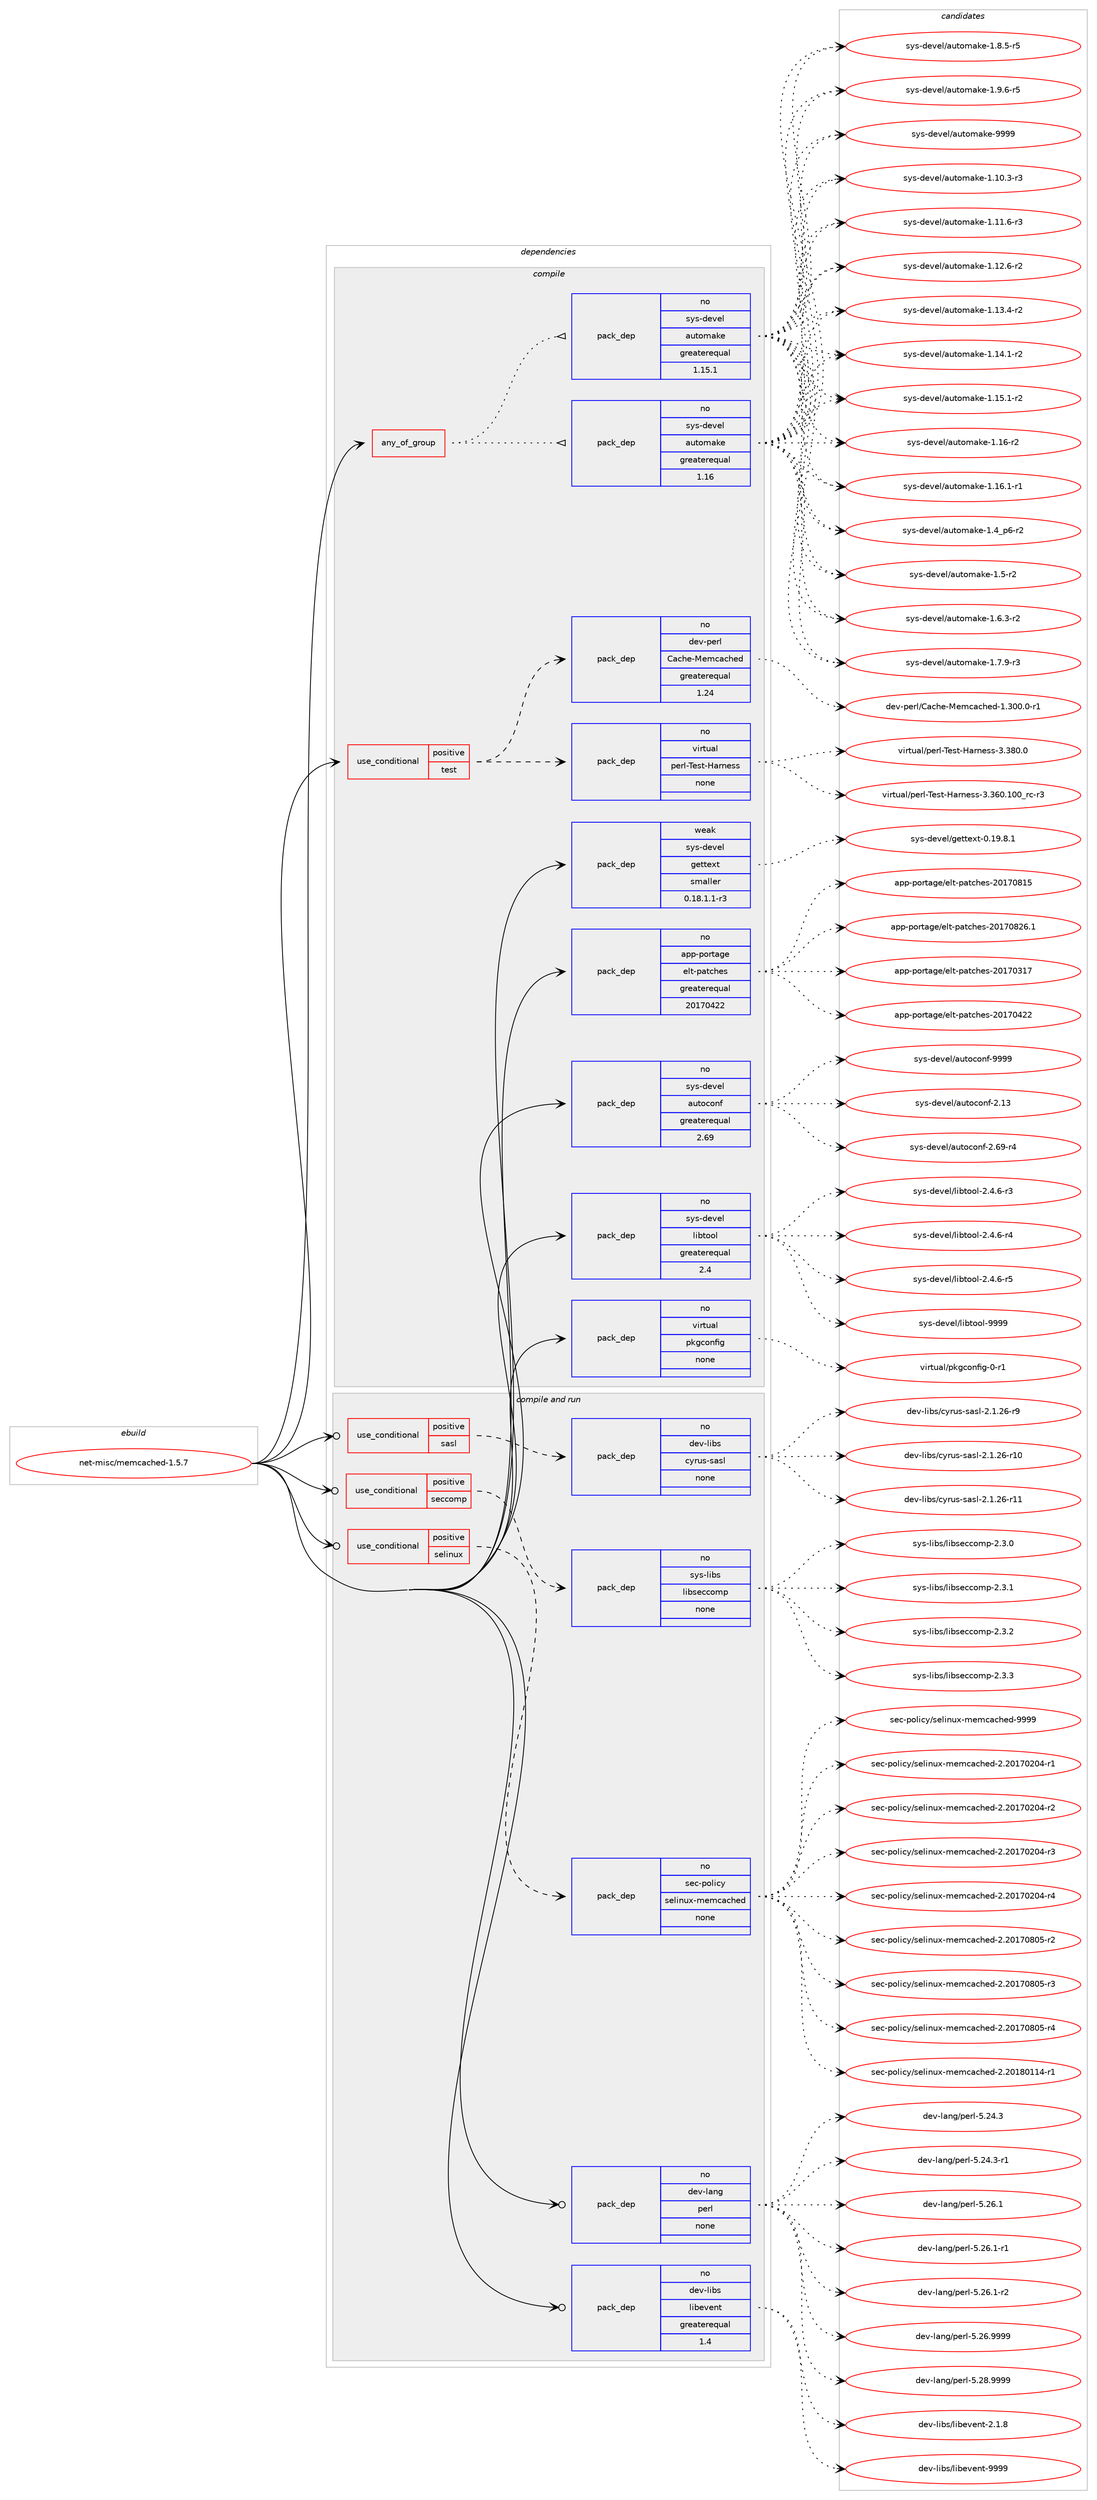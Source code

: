 digraph prolog {

# *************
# Graph options
# *************

newrank=true;
concentrate=true;
compound=true;
graph [rankdir=LR,fontname=Helvetica,fontsize=10,ranksep=1.5];#, ranksep=2.5, nodesep=0.2];
edge  [arrowhead=vee];
node  [fontname=Helvetica,fontsize=10];

# **********
# The ebuild
# **********

subgraph cluster_leftcol {
color=gray;
rank=same;
label=<<i>ebuild</i>>;
id [label="net-misc/memcached-1.5.7", color=red, width=4, href="../net-misc/memcached-1.5.7.svg"];
}

# ****************
# The dependencies
# ****************

subgraph cluster_midcol {
color=gray;
label=<<i>dependencies</i>>;
subgraph cluster_compile {
fillcolor="#eeeeee";
style=filled;
label=<<i>compile</i>>;
subgraph any32 {
dependency1281 [label=<<TABLE BORDER="0" CELLBORDER="1" CELLSPACING="0" CELLPADDING="4"><TR><TD CELLPADDING="10">any_of_group</TD></TR></TABLE>>, shape=none, color=red];subgraph pack893 {
dependency1282 [label=<<TABLE BORDER="0" CELLBORDER="1" CELLSPACING="0" CELLPADDING="4" WIDTH="220"><TR><TD ROWSPAN="6" CELLPADDING="30">pack_dep</TD></TR><TR><TD WIDTH="110">no</TD></TR><TR><TD>sys-devel</TD></TR><TR><TD>automake</TD></TR><TR><TD>greaterequal</TD></TR><TR><TD>1.16</TD></TR></TABLE>>, shape=none, color=blue];
}
dependency1281:e -> dependency1282:w [weight=20,style="dotted",arrowhead="oinv"];
subgraph pack894 {
dependency1283 [label=<<TABLE BORDER="0" CELLBORDER="1" CELLSPACING="0" CELLPADDING="4" WIDTH="220"><TR><TD ROWSPAN="6" CELLPADDING="30">pack_dep</TD></TR><TR><TD WIDTH="110">no</TD></TR><TR><TD>sys-devel</TD></TR><TR><TD>automake</TD></TR><TR><TD>greaterequal</TD></TR><TR><TD>1.15.1</TD></TR></TABLE>>, shape=none, color=blue];
}
dependency1281:e -> dependency1283:w [weight=20,style="dotted",arrowhead="oinv"];
}
id:e -> dependency1281:w [weight=20,style="solid",arrowhead="vee"];
subgraph cond358 {
dependency1284 [label=<<TABLE BORDER="0" CELLBORDER="1" CELLSPACING="0" CELLPADDING="4"><TR><TD ROWSPAN="3" CELLPADDING="10">use_conditional</TD></TR><TR><TD>positive</TD></TR><TR><TD>test</TD></TR></TABLE>>, shape=none, color=red];
subgraph pack895 {
dependency1285 [label=<<TABLE BORDER="0" CELLBORDER="1" CELLSPACING="0" CELLPADDING="4" WIDTH="220"><TR><TD ROWSPAN="6" CELLPADDING="30">pack_dep</TD></TR><TR><TD WIDTH="110">no</TD></TR><TR><TD>virtual</TD></TR><TR><TD>perl-Test-Harness</TD></TR><TR><TD>none</TD></TR><TR><TD></TD></TR></TABLE>>, shape=none, color=blue];
}
dependency1284:e -> dependency1285:w [weight=20,style="dashed",arrowhead="vee"];
subgraph pack896 {
dependency1286 [label=<<TABLE BORDER="0" CELLBORDER="1" CELLSPACING="0" CELLPADDING="4" WIDTH="220"><TR><TD ROWSPAN="6" CELLPADDING="30">pack_dep</TD></TR><TR><TD WIDTH="110">no</TD></TR><TR><TD>dev-perl</TD></TR><TR><TD>Cache-Memcached</TD></TR><TR><TD>greaterequal</TD></TR><TR><TD>1.24</TD></TR></TABLE>>, shape=none, color=blue];
}
dependency1284:e -> dependency1286:w [weight=20,style="dashed",arrowhead="vee"];
}
id:e -> dependency1284:w [weight=20,style="solid",arrowhead="vee"];
subgraph pack897 {
dependency1287 [label=<<TABLE BORDER="0" CELLBORDER="1" CELLSPACING="0" CELLPADDING="4" WIDTH="220"><TR><TD ROWSPAN="6" CELLPADDING="30">pack_dep</TD></TR><TR><TD WIDTH="110">no</TD></TR><TR><TD>app-portage</TD></TR><TR><TD>elt-patches</TD></TR><TR><TD>greaterequal</TD></TR><TR><TD>20170422</TD></TR></TABLE>>, shape=none, color=blue];
}
id:e -> dependency1287:w [weight=20,style="solid",arrowhead="vee"];
subgraph pack898 {
dependency1288 [label=<<TABLE BORDER="0" CELLBORDER="1" CELLSPACING="0" CELLPADDING="4" WIDTH="220"><TR><TD ROWSPAN="6" CELLPADDING="30">pack_dep</TD></TR><TR><TD WIDTH="110">no</TD></TR><TR><TD>sys-devel</TD></TR><TR><TD>autoconf</TD></TR><TR><TD>greaterequal</TD></TR><TR><TD>2.69</TD></TR></TABLE>>, shape=none, color=blue];
}
id:e -> dependency1288:w [weight=20,style="solid",arrowhead="vee"];
subgraph pack899 {
dependency1289 [label=<<TABLE BORDER="0" CELLBORDER="1" CELLSPACING="0" CELLPADDING="4" WIDTH="220"><TR><TD ROWSPAN="6" CELLPADDING="30">pack_dep</TD></TR><TR><TD WIDTH="110">no</TD></TR><TR><TD>sys-devel</TD></TR><TR><TD>libtool</TD></TR><TR><TD>greaterequal</TD></TR><TR><TD>2.4</TD></TR></TABLE>>, shape=none, color=blue];
}
id:e -> dependency1289:w [weight=20,style="solid",arrowhead="vee"];
subgraph pack900 {
dependency1290 [label=<<TABLE BORDER="0" CELLBORDER="1" CELLSPACING="0" CELLPADDING="4" WIDTH="220"><TR><TD ROWSPAN="6" CELLPADDING="30">pack_dep</TD></TR><TR><TD WIDTH="110">no</TD></TR><TR><TD>virtual</TD></TR><TR><TD>pkgconfig</TD></TR><TR><TD>none</TD></TR><TR><TD></TD></TR></TABLE>>, shape=none, color=blue];
}
id:e -> dependency1290:w [weight=20,style="solid",arrowhead="vee"];
subgraph pack901 {
dependency1291 [label=<<TABLE BORDER="0" CELLBORDER="1" CELLSPACING="0" CELLPADDING="4" WIDTH="220"><TR><TD ROWSPAN="6" CELLPADDING="30">pack_dep</TD></TR><TR><TD WIDTH="110">weak</TD></TR><TR><TD>sys-devel</TD></TR><TR><TD>gettext</TD></TR><TR><TD>smaller</TD></TR><TR><TD>0.18.1.1-r3</TD></TR></TABLE>>, shape=none, color=blue];
}
id:e -> dependency1291:w [weight=20,style="solid",arrowhead="vee"];
}
subgraph cluster_compileandrun {
fillcolor="#eeeeee";
style=filled;
label=<<i>compile and run</i>>;
subgraph cond359 {
dependency1292 [label=<<TABLE BORDER="0" CELLBORDER="1" CELLSPACING="0" CELLPADDING="4"><TR><TD ROWSPAN="3" CELLPADDING="10">use_conditional</TD></TR><TR><TD>positive</TD></TR><TR><TD>sasl</TD></TR></TABLE>>, shape=none, color=red];
subgraph pack902 {
dependency1293 [label=<<TABLE BORDER="0" CELLBORDER="1" CELLSPACING="0" CELLPADDING="4" WIDTH="220"><TR><TD ROWSPAN="6" CELLPADDING="30">pack_dep</TD></TR><TR><TD WIDTH="110">no</TD></TR><TR><TD>dev-libs</TD></TR><TR><TD>cyrus-sasl</TD></TR><TR><TD>none</TD></TR><TR><TD></TD></TR></TABLE>>, shape=none, color=blue];
}
dependency1292:e -> dependency1293:w [weight=20,style="dashed",arrowhead="vee"];
}
id:e -> dependency1292:w [weight=20,style="solid",arrowhead="odotvee"];
subgraph cond360 {
dependency1294 [label=<<TABLE BORDER="0" CELLBORDER="1" CELLSPACING="0" CELLPADDING="4"><TR><TD ROWSPAN="3" CELLPADDING="10">use_conditional</TD></TR><TR><TD>positive</TD></TR><TR><TD>seccomp</TD></TR></TABLE>>, shape=none, color=red];
subgraph pack903 {
dependency1295 [label=<<TABLE BORDER="0" CELLBORDER="1" CELLSPACING="0" CELLPADDING="4" WIDTH="220"><TR><TD ROWSPAN="6" CELLPADDING="30">pack_dep</TD></TR><TR><TD WIDTH="110">no</TD></TR><TR><TD>sys-libs</TD></TR><TR><TD>libseccomp</TD></TR><TR><TD>none</TD></TR><TR><TD></TD></TR></TABLE>>, shape=none, color=blue];
}
dependency1294:e -> dependency1295:w [weight=20,style="dashed",arrowhead="vee"];
}
id:e -> dependency1294:w [weight=20,style="solid",arrowhead="odotvee"];
subgraph cond361 {
dependency1296 [label=<<TABLE BORDER="0" CELLBORDER="1" CELLSPACING="0" CELLPADDING="4"><TR><TD ROWSPAN="3" CELLPADDING="10">use_conditional</TD></TR><TR><TD>positive</TD></TR><TR><TD>selinux</TD></TR></TABLE>>, shape=none, color=red];
subgraph pack904 {
dependency1297 [label=<<TABLE BORDER="0" CELLBORDER="1" CELLSPACING="0" CELLPADDING="4" WIDTH="220"><TR><TD ROWSPAN="6" CELLPADDING="30">pack_dep</TD></TR><TR><TD WIDTH="110">no</TD></TR><TR><TD>sec-policy</TD></TR><TR><TD>selinux-memcached</TD></TR><TR><TD>none</TD></TR><TR><TD></TD></TR></TABLE>>, shape=none, color=blue];
}
dependency1296:e -> dependency1297:w [weight=20,style="dashed",arrowhead="vee"];
}
id:e -> dependency1296:w [weight=20,style="solid",arrowhead="odotvee"];
subgraph pack905 {
dependency1298 [label=<<TABLE BORDER="0" CELLBORDER="1" CELLSPACING="0" CELLPADDING="4" WIDTH="220"><TR><TD ROWSPAN="6" CELLPADDING="30">pack_dep</TD></TR><TR><TD WIDTH="110">no</TD></TR><TR><TD>dev-lang</TD></TR><TR><TD>perl</TD></TR><TR><TD>none</TD></TR><TR><TD></TD></TR></TABLE>>, shape=none, color=blue];
}
id:e -> dependency1298:w [weight=20,style="solid",arrowhead="odotvee"];
subgraph pack906 {
dependency1299 [label=<<TABLE BORDER="0" CELLBORDER="1" CELLSPACING="0" CELLPADDING="4" WIDTH="220"><TR><TD ROWSPAN="6" CELLPADDING="30">pack_dep</TD></TR><TR><TD WIDTH="110">no</TD></TR><TR><TD>dev-libs</TD></TR><TR><TD>libevent</TD></TR><TR><TD>greaterequal</TD></TR><TR><TD>1.4</TD></TR></TABLE>>, shape=none, color=blue];
}
id:e -> dependency1299:w [weight=20,style="solid",arrowhead="odotvee"];
}
subgraph cluster_run {
fillcolor="#eeeeee";
style=filled;
label=<<i>run</i>>;
}
}

# **************
# The candidates
# **************

subgraph cluster_choices {
rank=same;
color=gray;
label=<<i>candidates</i>>;

subgraph choice893 {
color=black;
nodesep=1;
choice11512111545100101118101108479711711611110997107101454946494846514511451 [label="sys-devel/automake-1.10.3-r3", color=red, width=4,href="../sys-devel/automake-1.10.3-r3.svg"];
choice11512111545100101118101108479711711611110997107101454946494946544511451 [label="sys-devel/automake-1.11.6-r3", color=red, width=4,href="../sys-devel/automake-1.11.6-r3.svg"];
choice11512111545100101118101108479711711611110997107101454946495046544511450 [label="sys-devel/automake-1.12.6-r2", color=red, width=4,href="../sys-devel/automake-1.12.6-r2.svg"];
choice11512111545100101118101108479711711611110997107101454946495146524511450 [label="sys-devel/automake-1.13.4-r2", color=red, width=4,href="../sys-devel/automake-1.13.4-r2.svg"];
choice11512111545100101118101108479711711611110997107101454946495246494511450 [label="sys-devel/automake-1.14.1-r2", color=red, width=4,href="../sys-devel/automake-1.14.1-r2.svg"];
choice11512111545100101118101108479711711611110997107101454946495346494511450 [label="sys-devel/automake-1.15.1-r2", color=red, width=4,href="../sys-devel/automake-1.15.1-r2.svg"];
choice1151211154510010111810110847971171161111099710710145494649544511450 [label="sys-devel/automake-1.16-r2", color=red, width=4,href="../sys-devel/automake-1.16-r2.svg"];
choice11512111545100101118101108479711711611110997107101454946495446494511449 [label="sys-devel/automake-1.16.1-r1", color=red, width=4,href="../sys-devel/automake-1.16.1-r1.svg"];
choice115121115451001011181011084797117116111109971071014549465295112544511450 [label="sys-devel/automake-1.4_p6-r2", color=red, width=4,href="../sys-devel/automake-1.4_p6-r2.svg"];
choice11512111545100101118101108479711711611110997107101454946534511450 [label="sys-devel/automake-1.5-r2", color=red, width=4,href="../sys-devel/automake-1.5-r2.svg"];
choice115121115451001011181011084797117116111109971071014549465446514511450 [label="sys-devel/automake-1.6.3-r2", color=red, width=4,href="../sys-devel/automake-1.6.3-r2.svg"];
choice115121115451001011181011084797117116111109971071014549465546574511451 [label="sys-devel/automake-1.7.9-r3", color=red, width=4,href="../sys-devel/automake-1.7.9-r3.svg"];
choice115121115451001011181011084797117116111109971071014549465646534511453 [label="sys-devel/automake-1.8.5-r5", color=red, width=4,href="../sys-devel/automake-1.8.5-r5.svg"];
choice115121115451001011181011084797117116111109971071014549465746544511453 [label="sys-devel/automake-1.9.6-r5", color=red, width=4,href="../sys-devel/automake-1.9.6-r5.svg"];
choice115121115451001011181011084797117116111109971071014557575757 [label="sys-devel/automake-9999", color=red, width=4,href="../sys-devel/automake-9999.svg"];
dependency1282:e -> choice11512111545100101118101108479711711611110997107101454946494846514511451:w [style=dotted,weight="100"];
dependency1282:e -> choice11512111545100101118101108479711711611110997107101454946494946544511451:w [style=dotted,weight="100"];
dependency1282:e -> choice11512111545100101118101108479711711611110997107101454946495046544511450:w [style=dotted,weight="100"];
dependency1282:e -> choice11512111545100101118101108479711711611110997107101454946495146524511450:w [style=dotted,weight="100"];
dependency1282:e -> choice11512111545100101118101108479711711611110997107101454946495246494511450:w [style=dotted,weight="100"];
dependency1282:e -> choice11512111545100101118101108479711711611110997107101454946495346494511450:w [style=dotted,weight="100"];
dependency1282:e -> choice1151211154510010111810110847971171161111099710710145494649544511450:w [style=dotted,weight="100"];
dependency1282:e -> choice11512111545100101118101108479711711611110997107101454946495446494511449:w [style=dotted,weight="100"];
dependency1282:e -> choice115121115451001011181011084797117116111109971071014549465295112544511450:w [style=dotted,weight="100"];
dependency1282:e -> choice11512111545100101118101108479711711611110997107101454946534511450:w [style=dotted,weight="100"];
dependency1282:e -> choice115121115451001011181011084797117116111109971071014549465446514511450:w [style=dotted,weight="100"];
dependency1282:e -> choice115121115451001011181011084797117116111109971071014549465546574511451:w [style=dotted,weight="100"];
dependency1282:e -> choice115121115451001011181011084797117116111109971071014549465646534511453:w [style=dotted,weight="100"];
dependency1282:e -> choice115121115451001011181011084797117116111109971071014549465746544511453:w [style=dotted,weight="100"];
dependency1282:e -> choice115121115451001011181011084797117116111109971071014557575757:w [style=dotted,weight="100"];
}
subgraph choice894 {
color=black;
nodesep=1;
choice11512111545100101118101108479711711611110997107101454946494846514511451 [label="sys-devel/automake-1.10.3-r3", color=red, width=4,href="../sys-devel/automake-1.10.3-r3.svg"];
choice11512111545100101118101108479711711611110997107101454946494946544511451 [label="sys-devel/automake-1.11.6-r3", color=red, width=4,href="../sys-devel/automake-1.11.6-r3.svg"];
choice11512111545100101118101108479711711611110997107101454946495046544511450 [label="sys-devel/automake-1.12.6-r2", color=red, width=4,href="../sys-devel/automake-1.12.6-r2.svg"];
choice11512111545100101118101108479711711611110997107101454946495146524511450 [label="sys-devel/automake-1.13.4-r2", color=red, width=4,href="../sys-devel/automake-1.13.4-r2.svg"];
choice11512111545100101118101108479711711611110997107101454946495246494511450 [label="sys-devel/automake-1.14.1-r2", color=red, width=4,href="../sys-devel/automake-1.14.1-r2.svg"];
choice11512111545100101118101108479711711611110997107101454946495346494511450 [label="sys-devel/automake-1.15.1-r2", color=red, width=4,href="../sys-devel/automake-1.15.1-r2.svg"];
choice1151211154510010111810110847971171161111099710710145494649544511450 [label="sys-devel/automake-1.16-r2", color=red, width=4,href="../sys-devel/automake-1.16-r2.svg"];
choice11512111545100101118101108479711711611110997107101454946495446494511449 [label="sys-devel/automake-1.16.1-r1", color=red, width=4,href="../sys-devel/automake-1.16.1-r1.svg"];
choice115121115451001011181011084797117116111109971071014549465295112544511450 [label="sys-devel/automake-1.4_p6-r2", color=red, width=4,href="../sys-devel/automake-1.4_p6-r2.svg"];
choice11512111545100101118101108479711711611110997107101454946534511450 [label="sys-devel/automake-1.5-r2", color=red, width=4,href="../sys-devel/automake-1.5-r2.svg"];
choice115121115451001011181011084797117116111109971071014549465446514511450 [label="sys-devel/automake-1.6.3-r2", color=red, width=4,href="../sys-devel/automake-1.6.3-r2.svg"];
choice115121115451001011181011084797117116111109971071014549465546574511451 [label="sys-devel/automake-1.7.9-r3", color=red, width=4,href="../sys-devel/automake-1.7.9-r3.svg"];
choice115121115451001011181011084797117116111109971071014549465646534511453 [label="sys-devel/automake-1.8.5-r5", color=red, width=4,href="../sys-devel/automake-1.8.5-r5.svg"];
choice115121115451001011181011084797117116111109971071014549465746544511453 [label="sys-devel/automake-1.9.6-r5", color=red, width=4,href="../sys-devel/automake-1.9.6-r5.svg"];
choice115121115451001011181011084797117116111109971071014557575757 [label="sys-devel/automake-9999", color=red, width=4,href="../sys-devel/automake-9999.svg"];
dependency1283:e -> choice11512111545100101118101108479711711611110997107101454946494846514511451:w [style=dotted,weight="100"];
dependency1283:e -> choice11512111545100101118101108479711711611110997107101454946494946544511451:w [style=dotted,weight="100"];
dependency1283:e -> choice11512111545100101118101108479711711611110997107101454946495046544511450:w [style=dotted,weight="100"];
dependency1283:e -> choice11512111545100101118101108479711711611110997107101454946495146524511450:w [style=dotted,weight="100"];
dependency1283:e -> choice11512111545100101118101108479711711611110997107101454946495246494511450:w [style=dotted,weight="100"];
dependency1283:e -> choice11512111545100101118101108479711711611110997107101454946495346494511450:w [style=dotted,weight="100"];
dependency1283:e -> choice1151211154510010111810110847971171161111099710710145494649544511450:w [style=dotted,weight="100"];
dependency1283:e -> choice11512111545100101118101108479711711611110997107101454946495446494511449:w [style=dotted,weight="100"];
dependency1283:e -> choice115121115451001011181011084797117116111109971071014549465295112544511450:w [style=dotted,weight="100"];
dependency1283:e -> choice11512111545100101118101108479711711611110997107101454946534511450:w [style=dotted,weight="100"];
dependency1283:e -> choice115121115451001011181011084797117116111109971071014549465446514511450:w [style=dotted,weight="100"];
dependency1283:e -> choice115121115451001011181011084797117116111109971071014549465546574511451:w [style=dotted,weight="100"];
dependency1283:e -> choice115121115451001011181011084797117116111109971071014549465646534511453:w [style=dotted,weight="100"];
dependency1283:e -> choice115121115451001011181011084797117116111109971071014549465746544511453:w [style=dotted,weight="100"];
dependency1283:e -> choice115121115451001011181011084797117116111109971071014557575757:w [style=dotted,weight="100"];
}
subgraph choice895 {
color=black;
nodesep=1;
choice118105114116117971084711210111410845841011151164572971141101011151154551465154484649484895114994511451 [label="virtual/perl-Test-Harness-3.360.100_rc-r3", color=red, width=4,href="../virtual/perl-Test-Harness-3.360.100_rc-r3.svg"];
choice118105114116117971084711210111410845841011151164572971141101011151154551465156484648 [label="virtual/perl-Test-Harness-3.380.0", color=red, width=4,href="../virtual/perl-Test-Harness-3.380.0.svg"];
dependency1285:e -> choice118105114116117971084711210111410845841011151164572971141101011151154551465154484649484895114994511451:w [style=dotted,weight="100"];
dependency1285:e -> choice118105114116117971084711210111410845841011151164572971141101011151154551465156484648:w [style=dotted,weight="100"];
}
subgraph choice896 {
color=black;
nodesep=1;
choice1001011184511210111410847679799104101457710110999979910410110045494651484846484511449 [label="dev-perl/Cache-Memcached-1.300.0-r1", color=red, width=4,href="../dev-perl/Cache-Memcached-1.300.0-r1.svg"];
dependency1286:e -> choice1001011184511210111410847679799104101457710110999979910410110045494651484846484511449:w [style=dotted,weight="100"];
}
subgraph choice897 {
color=black;
nodesep=1;
choice97112112451121111141169710310147101108116451129711699104101115455048495548514955 [label="app-portage/elt-patches-20170317", color=red, width=4,href="../app-portage/elt-patches-20170317.svg"];
choice97112112451121111141169710310147101108116451129711699104101115455048495548525050 [label="app-portage/elt-patches-20170422", color=red, width=4,href="../app-portage/elt-patches-20170422.svg"];
choice97112112451121111141169710310147101108116451129711699104101115455048495548564953 [label="app-portage/elt-patches-20170815", color=red, width=4,href="../app-portage/elt-patches-20170815.svg"];
choice971121124511211111411697103101471011081164511297116991041011154550484955485650544649 [label="app-portage/elt-patches-20170826.1", color=red, width=4,href="../app-portage/elt-patches-20170826.1.svg"];
dependency1287:e -> choice97112112451121111141169710310147101108116451129711699104101115455048495548514955:w [style=dotted,weight="100"];
dependency1287:e -> choice97112112451121111141169710310147101108116451129711699104101115455048495548525050:w [style=dotted,weight="100"];
dependency1287:e -> choice97112112451121111141169710310147101108116451129711699104101115455048495548564953:w [style=dotted,weight="100"];
dependency1287:e -> choice971121124511211111411697103101471011081164511297116991041011154550484955485650544649:w [style=dotted,weight="100"];
}
subgraph choice898 {
color=black;
nodesep=1;
choice115121115451001011181011084797117116111991111101024550464951 [label="sys-devel/autoconf-2.13", color=red, width=4,href="../sys-devel/autoconf-2.13.svg"];
choice1151211154510010111810110847971171161119911111010245504654574511452 [label="sys-devel/autoconf-2.69-r4", color=red, width=4,href="../sys-devel/autoconf-2.69-r4.svg"];
choice115121115451001011181011084797117116111991111101024557575757 [label="sys-devel/autoconf-9999", color=red, width=4,href="../sys-devel/autoconf-9999.svg"];
dependency1288:e -> choice115121115451001011181011084797117116111991111101024550464951:w [style=dotted,weight="100"];
dependency1288:e -> choice1151211154510010111810110847971171161119911111010245504654574511452:w [style=dotted,weight="100"];
dependency1288:e -> choice115121115451001011181011084797117116111991111101024557575757:w [style=dotted,weight="100"];
}
subgraph choice899 {
color=black;
nodesep=1;
choice1151211154510010111810110847108105981161111111084550465246544511451 [label="sys-devel/libtool-2.4.6-r3", color=red, width=4,href="../sys-devel/libtool-2.4.6-r3.svg"];
choice1151211154510010111810110847108105981161111111084550465246544511452 [label="sys-devel/libtool-2.4.6-r4", color=red, width=4,href="../sys-devel/libtool-2.4.6-r4.svg"];
choice1151211154510010111810110847108105981161111111084550465246544511453 [label="sys-devel/libtool-2.4.6-r5", color=red, width=4,href="../sys-devel/libtool-2.4.6-r5.svg"];
choice1151211154510010111810110847108105981161111111084557575757 [label="sys-devel/libtool-9999", color=red, width=4,href="../sys-devel/libtool-9999.svg"];
dependency1289:e -> choice1151211154510010111810110847108105981161111111084550465246544511451:w [style=dotted,weight="100"];
dependency1289:e -> choice1151211154510010111810110847108105981161111111084550465246544511452:w [style=dotted,weight="100"];
dependency1289:e -> choice1151211154510010111810110847108105981161111111084550465246544511453:w [style=dotted,weight="100"];
dependency1289:e -> choice1151211154510010111810110847108105981161111111084557575757:w [style=dotted,weight="100"];
}
subgraph choice900 {
color=black;
nodesep=1;
choice11810511411611797108471121071039911111010210510345484511449 [label="virtual/pkgconfig-0-r1", color=red, width=4,href="../virtual/pkgconfig-0-r1.svg"];
dependency1290:e -> choice11810511411611797108471121071039911111010210510345484511449:w [style=dotted,weight="100"];
}
subgraph choice901 {
color=black;
nodesep=1;
choice1151211154510010111810110847103101116116101120116454846495746564649 [label="sys-devel/gettext-0.19.8.1", color=red, width=4,href="../sys-devel/gettext-0.19.8.1.svg"];
dependency1291:e -> choice1151211154510010111810110847103101116116101120116454846495746564649:w [style=dotted,weight="100"];
}
subgraph choice902 {
color=black;
nodesep=1;
choice10010111845108105981154799121114117115451159711510845504649465054451144948 [label="dev-libs/cyrus-sasl-2.1.26-r10", color=red, width=4,href="../dev-libs/cyrus-sasl-2.1.26-r10.svg"];
choice10010111845108105981154799121114117115451159711510845504649465054451144949 [label="dev-libs/cyrus-sasl-2.1.26-r11", color=red, width=4,href="../dev-libs/cyrus-sasl-2.1.26-r11.svg"];
choice100101118451081059811547991211141171154511597115108455046494650544511457 [label="dev-libs/cyrus-sasl-2.1.26-r9", color=red, width=4,href="../dev-libs/cyrus-sasl-2.1.26-r9.svg"];
dependency1293:e -> choice10010111845108105981154799121114117115451159711510845504649465054451144948:w [style=dotted,weight="100"];
dependency1293:e -> choice10010111845108105981154799121114117115451159711510845504649465054451144949:w [style=dotted,weight="100"];
dependency1293:e -> choice100101118451081059811547991211141171154511597115108455046494650544511457:w [style=dotted,weight="100"];
}
subgraph choice903 {
color=black;
nodesep=1;
choice115121115451081059811547108105981151019999111109112455046514648 [label="sys-libs/libseccomp-2.3.0", color=red, width=4,href="../sys-libs/libseccomp-2.3.0.svg"];
choice115121115451081059811547108105981151019999111109112455046514649 [label="sys-libs/libseccomp-2.3.1", color=red, width=4,href="../sys-libs/libseccomp-2.3.1.svg"];
choice115121115451081059811547108105981151019999111109112455046514650 [label="sys-libs/libseccomp-2.3.2", color=red, width=4,href="../sys-libs/libseccomp-2.3.2.svg"];
choice115121115451081059811547108105981151019999111109112455046514651 [label="sys-libs/libseccomp-2.3.3", color=red, width=4,href="../sys-libs/libseccomp-2.3.3.svg"];
dependency1295:e -> choice115121115451081059811547108105981151019999111109112455046514648:w [style=dotted,weight="100"];
dependency1295:e -> choice115121115451081059811547108105981151019999111109112455046514649:w [style=dotted,weight="100"];
dependency1295:e -> choice115121115451081059811547108105981151019999111109112455046514650:w [style=dotted,weight="100"];
dependency1295:e -> choice115121115451081059811547108105981151019999111109112455046514651:w [style=dotted,weight="100"];
}
subgraph choice904 {
color=black;
nodesep=1;
choice115101994511211110810599121471151011081051101171204510910110999979910410110045504650484955485048524511449 [label="sec-policy/selinux-memcached-2.20170204-r1", color=red, width=4,href="../sec-policy/selinux-memcached-2.20170204-r1.svg"];
choice115101994511211110810599121471151011081051101171204510910110999979910410110045504650484955485048524511450 [label="sec-policy/selinux-memcached-2.20170204-r2", color=red, width=4,href="../sec-policy/selinux-memcached-2.20170204-r2.svg"];
choice115101994511211110810599121471151011081051101171204510910110999979910410110045504650484955485048524511451 [label="sec-policy/selinux-memcached-2.20170204-r3", color=red, width=4,href="../sec-policy/selinux-memcached-2.20170204-r3.svg"];
choice115101994511211110810599121471151011081051101171204510910110999979910410110045504650484955485048524511452 [label="sec-policy/selinux-memcached-2.20170204-r4", color=red, width=4,href="../sec-policy/selinux-memcached-2.20170204-r4.svg"];
choice115101994511211110810599121471151011081051101171204510910110999979910410110045504650484955485648534511450 [label="sec-policy/selinux-memcached-2.20170805-r2", color=red, width=4,href="../sec-policy/selinux-memcached-2.20170805-r2.svg"];
choice115101994511211110810599121471151011081051101171204510910110999979910410110045504650484955485648534511451 [label="sec-policy/selinux-memcached-2.20170805-r3", color=red, width=4,href="../sec-policy/selinux-memcached-2.20170805-r3.svg"];
choice115101994511211110810599121471151011081051101171204510910110999979910410110045504650484955485648534511452 [label="sec-policy/selinux-memcached-2.20170805-r4", color=red, width=4,href="../sec-policy/selinux-memcached-2.20170805-r4.svg"];
choice115101994511211110810599121471151011081051101171204510910110999979910410110045504650484956484949524511449 [label="sec-policy/selinux-memcached-2.20180114-r1", color=red, width=4,href="../sec-policy/selinux-memcached-2.20180114-r1.svg"];
choice11510199451121111081059912147115101108105110117120451091011099997991041011004557575757 [label="sec-policy/selinux-memcached-9999", color=red, width=4,href="../sec-policy/selinux-memcached-9999.svg"];
dependency1297:e -> choice115101994511211110810599121471151011081051101171204510910110999979910410110045504650484955485048524511449:w [style=dotted,weight="100"];
dependency1297:e -> choice115101994511211110810599121471151011081051101171204510910110999979910410110045504650484955485048524511450:w [style=dotted,weight="100"];
dependency1297:e -> choice115101994511211110810599121471151011081051101171204510910110999979910410110045504650484955485048524511451:w [style=dotted,weight="100"];
dependency1297:e -> choice115101994511211110810599121471151011081051101171204510910110999979910410110045504650484955485048524511452:w [style=dotted,weight="100"];
dependency1297:e -> choice115101994511211110810599121471151011081051101171204510910110999979910410110045504650484955485648534511450:w [style=dotted,weight="100"];
dependency1297:e -> choice115101994511211110810599121471151011081051101171204510910110999979910410110045504650484955485648534511451:w [style=dotted,weight="100"];
dependency1297:e -> choice115101994511211110810599121471151011081051101171204510910110999979910410110045504650484955485648534511452:w [style=dotted,weight="100"];
dependency1297:e -> choice115101994511211110810599121471151011081051101171204510910110999979910410110045504650484956484949524511449:w [style=dotted,weight="100"];
dependency1297:e -> choice11510199451121111081059912147115101108105110117120451091011099997991041011004557575757:w [style=dotted,weight="100"];
}
subgraph choice905 {
color=black;
nodesep=1;
choice10010111845108971101034711210111410845534650524651 [label="dev-lang/perl-5.24.3", color=red, width=4,href="../dev-lang/perl-5.24.3.svg"];
choice100101118451089711010347112101114108455346505246514511449 [label="dev-lang/perl-5.24.3-r1", color=red, width=4,href="../dev-lang/perl-5.24.3-r1.svg"];
choice10010111845108971101034711210111410845534650544649 [label="dev-lang/perl-5.26.1", color=red, width=4,href="../dev-lang/perl-5.26.1.svg"];
choice100101118451089711010347112101114108455346505446494511449 [label="dev-lang/perl-5.26.1-r1", color=red, width=4,href="../dev-lang/perl-5.26.1-r1.svg"];
choice100101118451089711010347112101114108455346505446494511450 [label="dev-lang/perl-5.26.1-r2", color=red, width=4,href="../dev-lang/perl-5.26.1-r2.svg"];
choice10010111845108971101034711210111410845534650544657575757 [label="dev-lang/perl-5.26.9999", color=red, width=4,href="../dev-lang/perl-5.26.9999.svg"];
choice10010111845108971101034711210111410845534650564657575757 [label="dev-lang/perl-5.28.9999", color=red, width=4,href="../dev-lang/perl-5.28.9999.svg"];
dependency1298:e -> choice10010111845108971101034711210111410845534650524651:w [style=dotted,weight="100"];
dependency1298:e -> choice100101118451089711010347112101114108455346505246514511449:w [style=dotted,weight="100"];
dependency1298:e -> choice10010111845108971101034711210111410845534650544649:w [style=dotted,weight="100"];
dependency1298:e -> choice100101118451089711010347112101114108455346505446494511449:w [style=dotted,weight="100"];
dependency1298:e -> choice100101118451089711010347112101114108455346505446494511450:w [style=dotted,weight="100"];
dependency1298:e -> choice10010111845108971101034711210111410845534650544657575757:w [style=dotted,weight="100"];
dependency1298:e -> choice10010111845108971101034711210111410845534650564657575757:w [style=dotted,weight="100"];
}
subgraph choice906 {
color=black;
nodesep=1;
choice10010111845108105981154710810598101118101110116455046494656 [label="dev-libs/libevent-2.1.8", color=red, width=4,href="../dev-libs/libevent-2.1.8.svg"];
choice100101118451081059811547108105981011181011101164557575757 [label="dev-libs/libevent-9999", color=red, width=4,href="../dev-libs/libevent-9999.svg"];
dependency1299:e -> choice10010111845108105981154710810598101118101110116455046494656:w [style=dotted,weight="100"];
dependency1299:e -> choice100101118451081059811547108105981011181011101164557575757:w [style=dotted,weight="100"];
}
}

}
